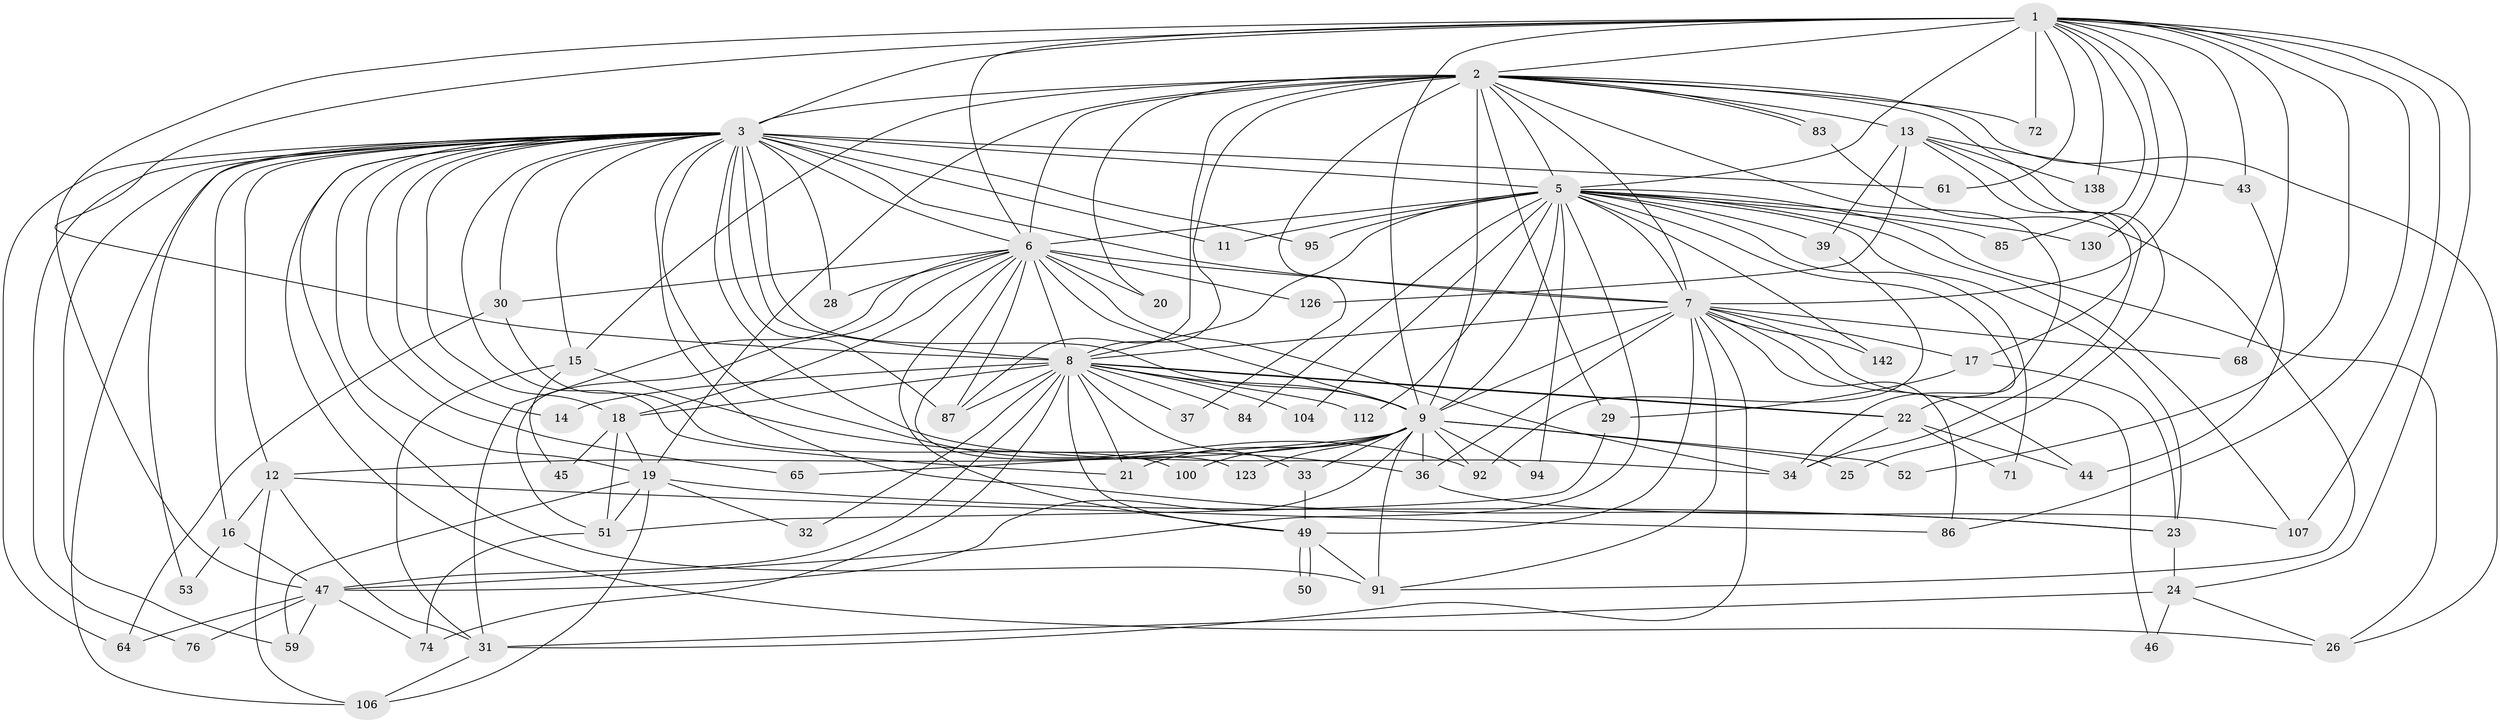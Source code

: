 // original degree distribution, {23: 0.006944444444444444, 19: 0.006944444444444444, 31: 0.006944444444444444, 28: 0.013888888888888888, 25: 0.006944444444444444, 20: 0.013888888888888888, 24: 0.006944444444444444, 26: 0.006944444444444444, 2: 0.5625, 7: 0.013888888888888888, 10: 0.006944444444444444, 6: 0.013888888888888888, 4: 0.09722222222222222, 8: 0.013888888888888888, 9: 0.006944444444444444, 5: 0.034722222222222224, 3: 0.18055555555555555}
// Generated by graph-tools (version 1.1) at 2025/14/03/09/25 04:14:16]
// undirected, 72 vertices, 191 edges
graph export_dot {
graph [start="1"]
  node [color=gray90,style=filled];
  1;
  2 [super="+40+10+129+78"];
  3 [super="+77+35+121+117+144+56+70+4+42+132+66+58"];
  5;
  6 [super="+93"];
  7;
  8 [super="+48"];
  9;
  11;
  12 [super="+90"];
  13;
  14;
  15;
  16;
  17;
  18 [super="+137+108"];
  19;
  20;
  21 [super="+128+135"];
  22 [super="+97"];
  23 [super="+73+54"];
  24;
  25;
  26 [super="+82+60"];
  28;
  29;
  30;
  31 [super="+79+41"];
  32;
  33;
  34 [super="+38"];
  36 [super="+81"];
  37;
  39;
  43;
  44;
  45;
  46;
  47 [super="+55"];
  49 [super="+99+141"];
  50;
  51 [super="+122+89"];
  52;
  53;
  59 [super="+131"];
  61;
  64 [super="+75"];
  65;
  68;
  71;
  72;
  74;
  76;
  83;
  84;
  85;
  86 [super="+88"];
  87 [super="+139+134"];
  91 [super="+96"];
  92;
  94;
  95 [super="+119"];
  100;
  104;
  106 [super="+113+114"];
  107 [super="+136"];
  112;
  123;
  126;
  130;
  138;
  142;
  1 -- 2 [weight=2];
  1 -- 3 [weight=4];
  1 -- 5;
  1 -- 6;
  1 -- 7;
  1 -- 8;
  1 -- 9;
  1 -- 24;
  1 -- 43;
  1 -- 52;
  1 -- 61;
  1 -- 68;
  1 -- 72;
  1 -- 85;
  1 -- 107;
  1 -- 130;
  1 -- 138;
  1 -- 86;
  1 -- 47;
  2 -- 3 [weight=7];
  2 -- 5 [weight=2];
  2 -- 6 [weight=5];
  2 -- 7 [weight=3];
  2 -- 8 [weight=2];
  2 -- 9 [weight=3];
  2 -- 13 [weight=4];
  2 -- 15 [weight=2];
  2 -- 25;
  2 -- 29;
  2 -- 83;
  2 -- 83;
  2 -- 72;
  2 -- 37;
  2 -- 19;
  2 -- 20;
  2 -- 22;
  2 -- 87;
  2 -- 26 [weight=2];
  3 -- 5 [weight=5];
  3 -- 6 [weight=3];
  3 -- 7 [weight=2];
  3 -- 8 [weight=3];
  3 -- 9 [weight=5];
  3 -- 12 [weight=2];
  3 -- 15;
  3 -- 16;
  3 -- 19 [weight=2];
  3 -- 21 [weight=3];
  3 -- 76;
  3 -- 23;
  3 -- 53;
  3 -- 18 [weight=3];
  3 -- 65;
  3 -- 11;
  3 -- 14;
  3 -- 91;
  3 -- 28;
  3 -- 30;
  3 -- 95;
  3 -- 34;
  3 -- 106;
  3 -- 26 [weight=2];
  3 -- 59;
  3 -- 92;
  3 -- 87;
  3 -- 64;
  3 -- 61;
  5 -- 6;
  5 -- 7;
  5 -- 8;
  5 -- 9;
  5 -- 11;
  5 -- 26;
  5 -- 34;
  5 -- 39;
  5 -- 47;
  5 -- 71;
  5 -- 84;
  5 -- 85;
  5 -- 94;
  5 -- 104;
  5 -- 107;
  5 -- 112;
  5 -- 130;
  5 -- 142;
  5 -- 23;
  5 -- 95;
  6 -- 7;
  6 -- 8 [weight=2];
  6 -- 9;
  6 -- 18;
  6 -- 20;
  6 -- 28;
  6 -- 30;
  6 -- 51;
  6 -- 123;
  6 -- 126;
  6 -- 87;
  6 -- 34;
  6 -- 31;
  6 -- 49;
  7 -- 8;
  7 -- 9;
  7 -- 17;
  7 -- 44;
  7 -- 46;
  7 -- 68;
  7 -- 86;
  7 -- 142;
  7 -- 49;
  7 -- 36;
  7 -- 91;
  7 -- 31;
  8 -- 9;
  8 -- 14;
  8 -- 18;
  8 -- 21;
  8 -- 22;
  8 -- 22;
  8 -- 32;
  8 -- 33;
  8 -- 37;
  8 -- 49;
  8 -- 84;
  8 -- 104;
  8 -- 112;
  8 -- 87;
  8 -- 47;
  8 -- 74;
  9 -- 12;
  9 -- 25;
  9 -- 33;
  9 -- 36;
  9 -- 47;
  9 -- 52;
  9 -- 65;
  9 -- 91;
  9 -- 92;
  9 -- 94;
  9 -- 100;
  9 -- 123;
  9 -- 21;
  12 -- 16;
  12 -- 86;
  12 -- 106;
  12 -- 31;
  13 -- 17;
  13 -- 39;
  13 -- 43;
  13 -- 126;
  13 -- 138;
  13 -- 34;
  15 -- 31;
  15 -- 36;
  15 -- 45;
  16 -- 53;
  16 -- 47;
  17 -- 23;
  17 -- 29;
  18 -- 19;
  18 -- 45;
  18 -- 51;
  19 -- 23;
  19 -- 32;
  19 -- 59;
  19 -- 106;
  19 -- 51;
  22 -- 34;
  22 -- 71;
  22 -- 44;
  23 -- 24;
  24 -- 31;
  24 -- 46;
  24 -- 26;
  29 -- 51;
  30 -- 64;
  30 -- 100;
  31 -- 106;
  33 -- 49;
  36 -- 107;
  39 -- 92;
  43 -- 44;
  47 -- 64;
  47 -- 74;
  47 -- 76;
  47 -- 59;
  49 -- 50;
  49 -- 50;
  49 -- 91;
  51 -- 74;
  83 -- 91;
}
